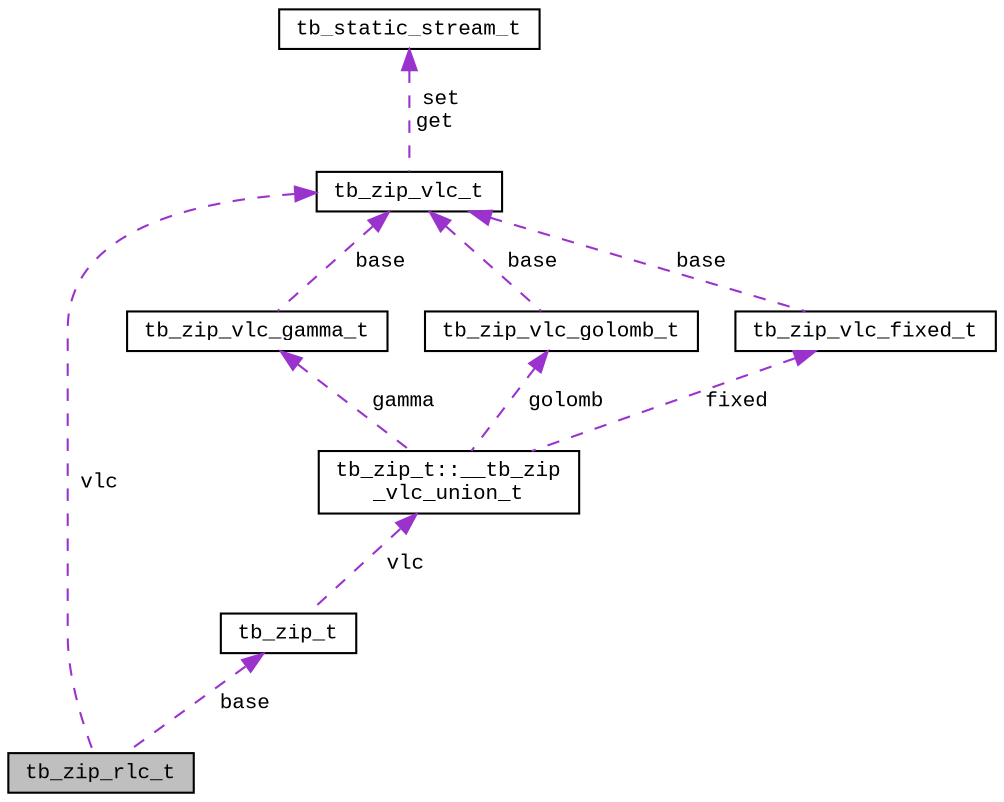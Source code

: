 digraph "tb_zip_rlc_t"
{
  edge [fontname="CourierNew",fontsize="10",labelfontname="CourierNew",labelfontsize="10"];
  node [fontname="CourierNew",fontsize="10",shape=record];
  Node1 [label="tb_zip_rlc_t",height=0.2,width=0.4,color="black", fillcolor="grey75", style="filled" fontcolor="black"];
  Node2 -> Node1 [dir="back",color="darkorchid3",fontsize="10",style="dashed",label=" base" ];
  Node2 [label="tb_zip_t",height=0.2,width=0.4,color="black", fillcolor="white", style="filled",URL="$d5/d90/structtb__zip__t.html"];
  Node3 -> Node2 [dir="back",color="darkorchid3",fontsize="10",style="dashed",label=" vlc" ];
  Node3 [label="tb_zip_t::__tb_zip\l_vlc_union_t",height=0.2,width=0.4,color="black", fillcolor="white", style="filled",URL="$da/d30/uniontb__zip__t_1_1____tb__zip__vlc__union__t.html"];
  Node4 -> Node3 [dir="back",color="darkorchid3",fontsize="10",style="dashed",label=" gamma" ];
  Node4 [label="tb_zip_vlc_gamma_t",height=0.2,width=0.4,color="black", fillcolor="white", style="filled",URL="$df/d6d/structtb__zip__vlc__gamma__t.html"];
  Node5 -> Node4 [dir="back",color="darkorchid3",fontsize="10",style="dashed",label=" base" ];
  Node5 [label="tb_zip_vlc_t",height=0.2,width=0.4,color="black", fillcolor="white", style="filled",URL="$da/dab/structtb__zip__vlc__t.html"];
  Node6 -> Node5 [dir="back",color="darkorchid3",fontsize="10",style="dashed",label=" set\nget" ];
  Node6 [label="tb_static_stream_t",height=0.2,width=0.4,color="black", fillcolor="white", style="filled",URL="$d4/d8a/structtb__static__stream__t.html",tooltip="the static stream type "];
  Node7 -> Node3 [dir="back",color="darkorchid3",fontsize="10",style="dashed",label=" golomb" ];
  Node7 [label="tb_zip_vlc_golomb_t",height=0.2,width=0.4,color="black", fillcolor="white", style="filled",URL="$d5/dff/structtb__zip__vlc__golomb__t.html"];
  Node5 -> Node7 [dir="back",color="darkorchid3",fontsize="10",style="dashed",label=" base" ];
  Node8 -> Node3 [dir="back",color="darkorchid3",fontsize="10",style="dashed",label=" fixed" ];
  Node8 [label="tb_zip_vlc_fixed_t",height=0.2,width=0.4,color="black", fillcolor="white", style="filled",URL="$d6/da9/structtb__zip__vlc__fixed__t.html"];
  Node5 -> Node8 [dir="back",color="darkorchid3",fontsize="10",style="dashed",label=" base" ];
  Node5 -> Node1 [dir="back",color="darkorchid3",fontsize="10",style="dashed",label=" vlc" ];
}
